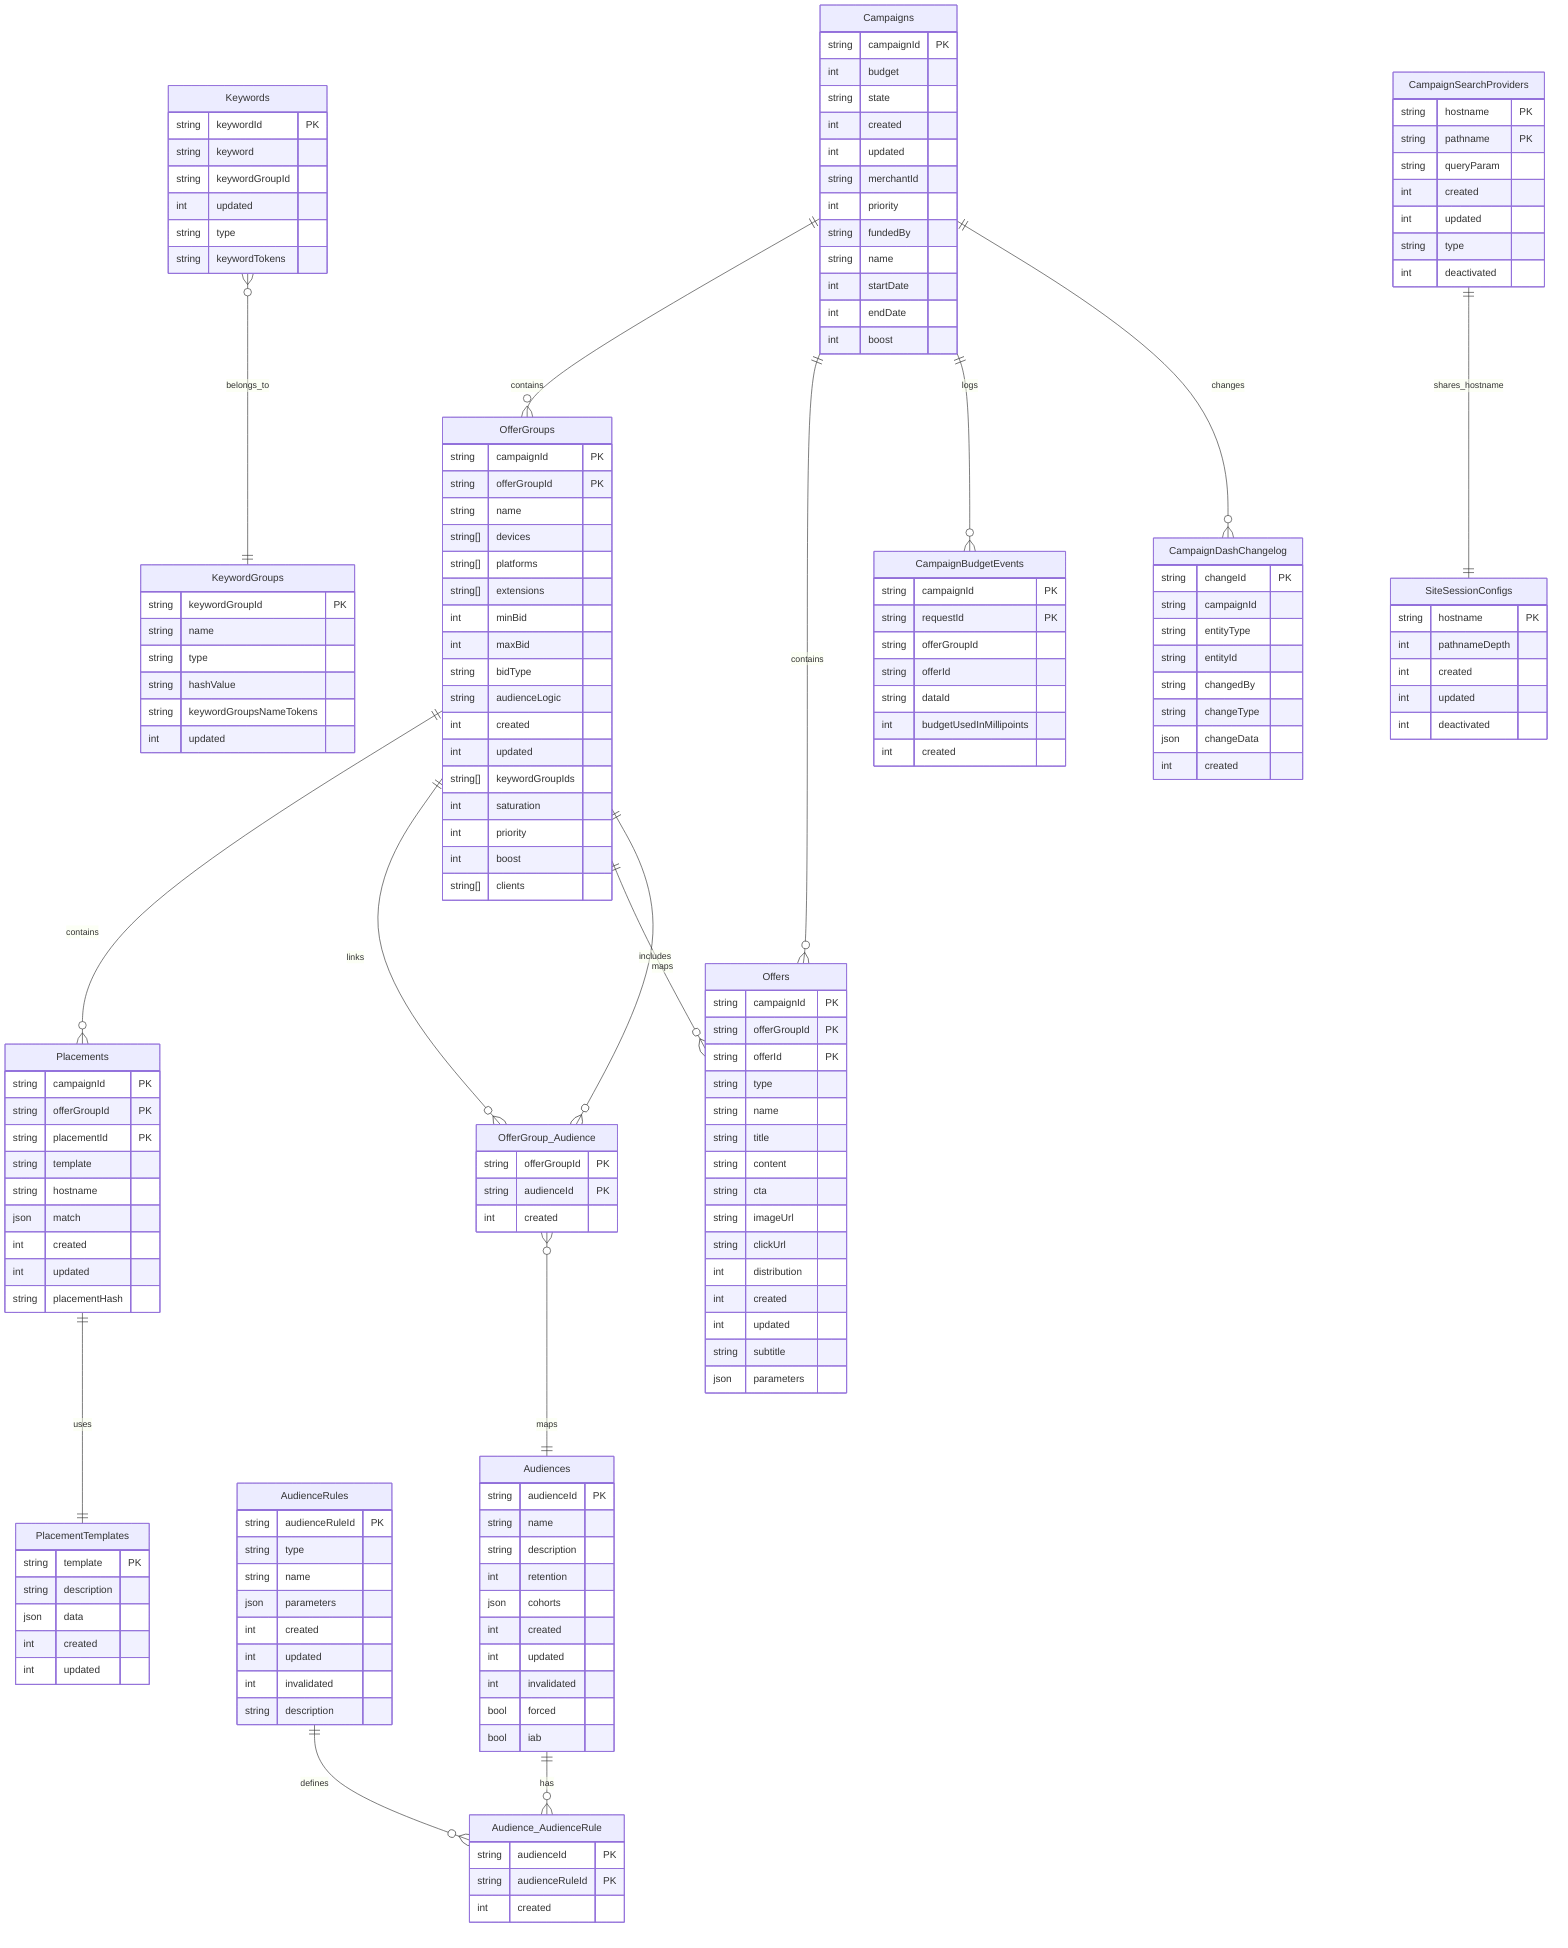 erDiagram

  Campaigns {
    string campaignId PK
    int budget
    string state
    int created
    int updated
    string merchantId
    int priority
    string fundedBy
    string name
    int startDate
    int endDate
    int boost
  }

  OfferGroups {
    string campaignId PK
    string offerGroupId PK
    string name
    string[] devices
    string[] platforms
    string[] extensions
    int minBid
    int maxBid
    string bidType
    string audienceLogic
    int created
    int updated
    string[] keywordGroupIds
    int saturation
    int priority
    int boost
    string[] clients
  }

  Offers {
    string campaignId PK
    string offerGroupId PK
    string offerId PK
    string type
    string name
    string title
    string content
    string cta
    string imageUrl
    string clickUrl
    int distribution
    int created
    int updated
    string subtitle
    json parameters
  }

  Placements {
    string campaignId PK
    string offerGroupId PK
    string placementId PK
    string template
    string hostname
    json match
    int created
    int updated
    string placementHash
  }

  Audiences {
    string audienceId PK
    string name
    string description
    int retention
    json cohorts
    int created
    int updated
    int invalidated
    bool forced
    bool iab
  }

  AudienceRules {
    string audienceRuleId PK
    string type
    string name
    json parameters
    int created
    int updated
    int invalidated
    string description
  }

  Audience_AudienceRule {
    string audienceId PK
    string audienceRuleId PK
    int created
  }

  OfferGroup_Audience {
    string offerGroupId PK
    string audienceId PK
    int created
  }

  KeywordGroups {
    string keywordGroupId PK
    string name
    string type
    string hashValue
    string keywordGroupsNameTokens
    int updated
  }

  Keywords {
    string keywordId PK
    string keyword
    string keywordGroupId
    int updated
    string type
    string keywordTokens
  }

  CampaignBudgetEvents {
    string campaignId PK
    string requestId PK
    string offerGroupId
    string offerId
    string dataId
    int budgetUsedInMillipoints
    int created
  }

  CampaignDashChangelog {
    string changeId PK
    string campaignId
    string entityType
    string entityId
    string changedBy
    string changeType
    json changeData
    int created
  }

  CampaignSearchProviders {
    string hostname PK
    string pathname PK
    string queryParam
    int created
    int updated
    string type
    int deactivated
  }

  SiteSessionConfigs {
    string hostname PK
    int pathnameDepth
    int created
    int updated
    int deactivated
  }

  PlacementTemplates {
    string template PK
    string description
    json data
    int created
    int updated
  }

  %% Relationships
  Campaigns ||--o{ OfferGroups : contains
  Campaigns ||--o{ Offers : contains
  Campaigns ||--o{ CampaignBudgetEvents : logs
  Campaigns ||--o{ CampaignDashChangelog : changes

  OfferGroups ||--o{ Placements : contains
  OfferGroups ||--o{ OfferGroup_Audience : links
  OfferGroups ||--o{ Offers : includes

  Audiences ||--o{ Audience_AudienceRule : has
  AudienceRules ||--o{ Audience_AudienceRule : defines

  OfferGroup_Audience }o--|| Audiences : maps
  OfferGroup_Audience }o--|| OfferGroups : maps

  Keywords }o--|| KeywordGroups : belongs_to

  CampaignSearchProviders ||--|| SiteSessionConfigs : shares_hostname
  Placements ||--|| PlacementTemplates : uses